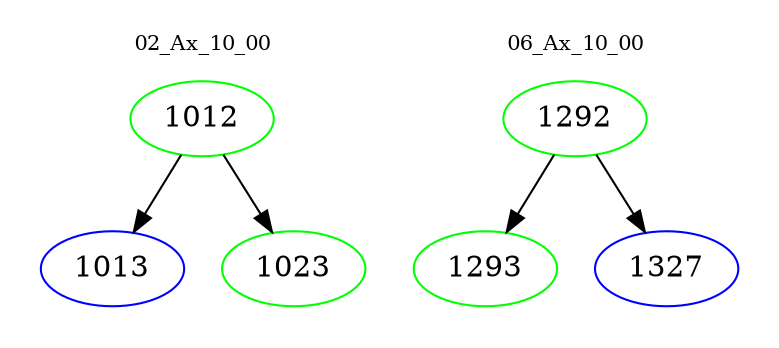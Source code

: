 digraph{
subgraph cluster_0 {
color = white
label = "02_Ax_10_00";
fontsize=10;
T0_1012 [label="1012", color="green"]
T0_1012 -> T0_1013 [color="black"]
T0_1013 [label="1013", color="blue"]
T0_1012 -> T0_1023 [color="black"]
T0_1023 [label="1023", color="green"]
}
subgraph cluster_1 {
color = white
label = "06_Ax_10_00";
fontsize=10;
T1_1292 [label="1292", color="green"]
T1_1292 -> T1_1293 [color="black"]
T1_1293 [label="1293", color="green"]
T1_1292 -> T1_1327 [color="black"]
T1_1327 [label="1327", color="blue"]
}
}

